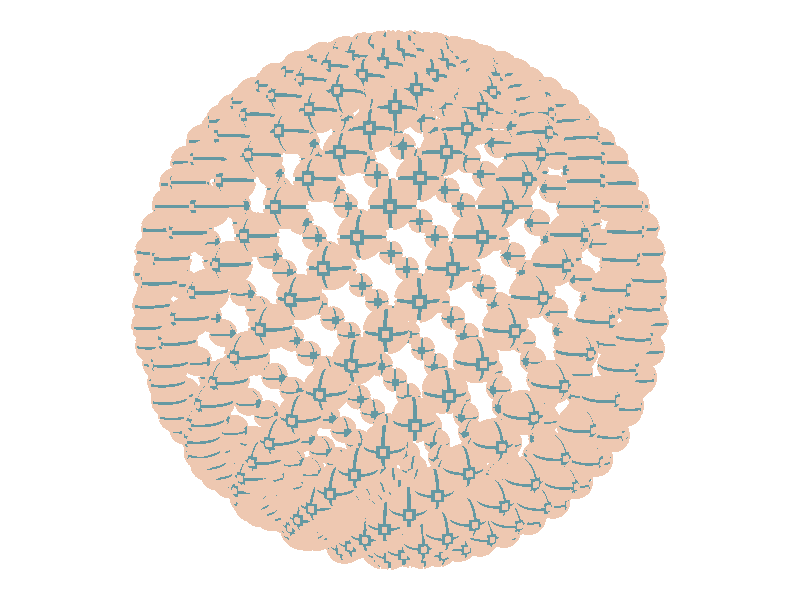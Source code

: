 #include "colors.inc"  
#include "shapes.inc"  
#include "shapes2.inc"  
#include "textures.inc"
#include "stones1.inc"

// Sky
sphere 
   { 
   <0, 0, 0>, 1
   texture 
      {
      pigment {rgb <1, 1, 1>}
      finish {ambient 1 diffuse 0}
      }
   scale 1000
   }


#declare L_Rad1 = 3.85;
#declare L_Rad2 = 3.45;

#declare LO_Tex = texture
   {
   finish 
      {
      specular 0.35 roughness 0.10 // Med Dull
      ambient .2
      }
   pigment {Tan}
   }

#declare LI_Tex = texture
   {
   pigment {color red 0.13 green 0.32 blue 0.36}
   finish 
      {
      specular 0.5 roughness 0.15 // Dull
      ambient .2
      }
   }


#declare L_Wing = intersection
   {
   sphere 
      {<0, 0, 0> L_Rad1}
   box
      {<.325, .325, -L_Rad1> <L_Rad1, L_Rad1, L_Rad1>}
   box
      {<0, 0, -L_Rad1> <1.175, 1.175, L_Rad1> inverse}
   }

#declare L_Center = intersection
   {
   sphere 
      {<0, 0, 0> L_Rad1}
   box
      {<-.525, -.525, -L_Rad1-1> <.525, .525, -L_Rad1+.45>}
   }




#declare L_Inside = intersection
   {
   sphere 
      {<0, 0, 0> L_Rad2}
   object 
      {L_Wing inverse}
   texture {LI_Tex}

   }

#declare Transport_Logo = union
   {
   object {L_Inside}
   object {L_Center texture {LO_Tex}}
//   object {L_Wing rotate <0, 0, 0>   texture {LO_Tex} translate <1.1, .8, 0>}
   object {L_Wing rotate <0, 0, 0>   texture {LO_Tex}}
   object {L_Wing rotate <0, 0, 90>  texture {LO_Tex}}
   object {L_Wing rotate <0, 0, 180> texture {LO_Tex}}
   object {L_Wing rotate <0, 0, 270> texture {LO_Tex}}
   }

#declare Ball = object
	{
	Transport_Logo
	scale <.035, .035, .035>
	rotate <0, -90, 0>
	}

/********************************************************************/


light_source { <1, 5, -50.0> colour White }


camera 
   {
   location  <.5,  .8, -6>
   direction <0.0, 0.0, 1.2>
   up        <0.0, 1.0, 0>
   right     <4/3, 0.0, 0>
   look_at   <0,   0,   0>
   }

#declare CountO=0;
#while (CountO < 360)

   #declare Count=0;
   #while (Count < 3.14159)
      object
         {
			Ball
			translate <2 * sin (Count), 2 * cos(Count), 0>
         rotate <0, CountO + Count * 90/3.14159 * 2, 0>
         }
         #declare Count = Count + 3.14159/35;
   #end

   #declare CountO = CountO + 20;
#end

